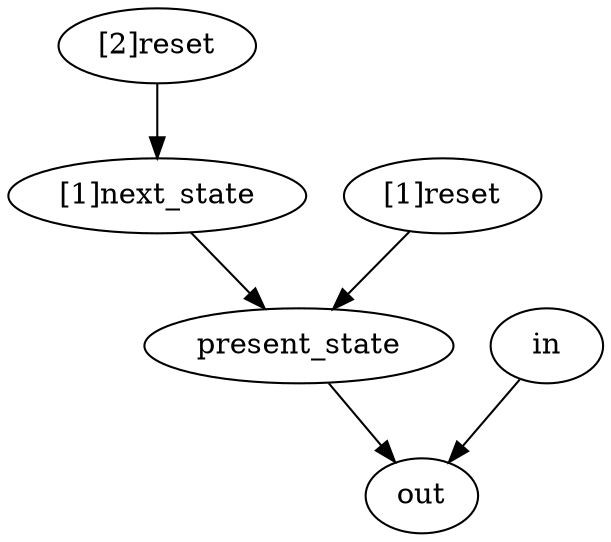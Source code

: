 strict digraph "" {
	"[2]reset"	[complexity=6,
		importance=1.60330552528,
		rank=0.267217587546];
	"[1]next_state"	[complexity=5,
		importance=0.73553701685,
		rank=0.14710740337];
	"[2]reset" -> "[1]next_state";
	present_state	[complexity=3,
		importance=0.570247793525,
		rank=0.190082597842];
	"[1]next_state" -> present_state;
	out	[complexity=0,
		importance=0.32231422295,
		rank=0.0];
	present_state -> out;
	in	[complexity=3,
		importance=0.454545714525,
		rank=0.151515238175];
	in -> out;
	"[1]reset"	[complexity=4,
		importance=1.27272707863,
		rank=0.318181769656];
	"[1]reset" -> present_state;
}
